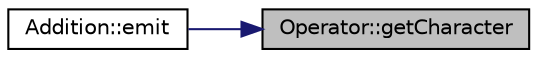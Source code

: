 digraph "Operator::getCharacter"
{
 // LATEX_PDF_SIZE
  edge [fontname="Helvetica",fontsize="10",labelfontname="Helvetica",labelfontsize="10"];
  node [fontname="Helvetica",fontsize="10",shape=record];
  rankdir="RL";
  Node7 [label="Operator::getCharacter",height=0.2,width=0.4,color="black", fillcolor="grey75", style="filled", fontcolor="black",tooltip=" "];
  Node7 -> Node8 [dir="back",color="midnightblue",fontsize="10",style="solid",fontname="Helvetica"];
  Node8 [label="Addition::emit",height=0.2,width=0.4,color="black", fillcolor="white", style="filled",URL="$class_addition.html#a16f231380f84d361f2de34ab7d84093a",tooltip=" "];
}
